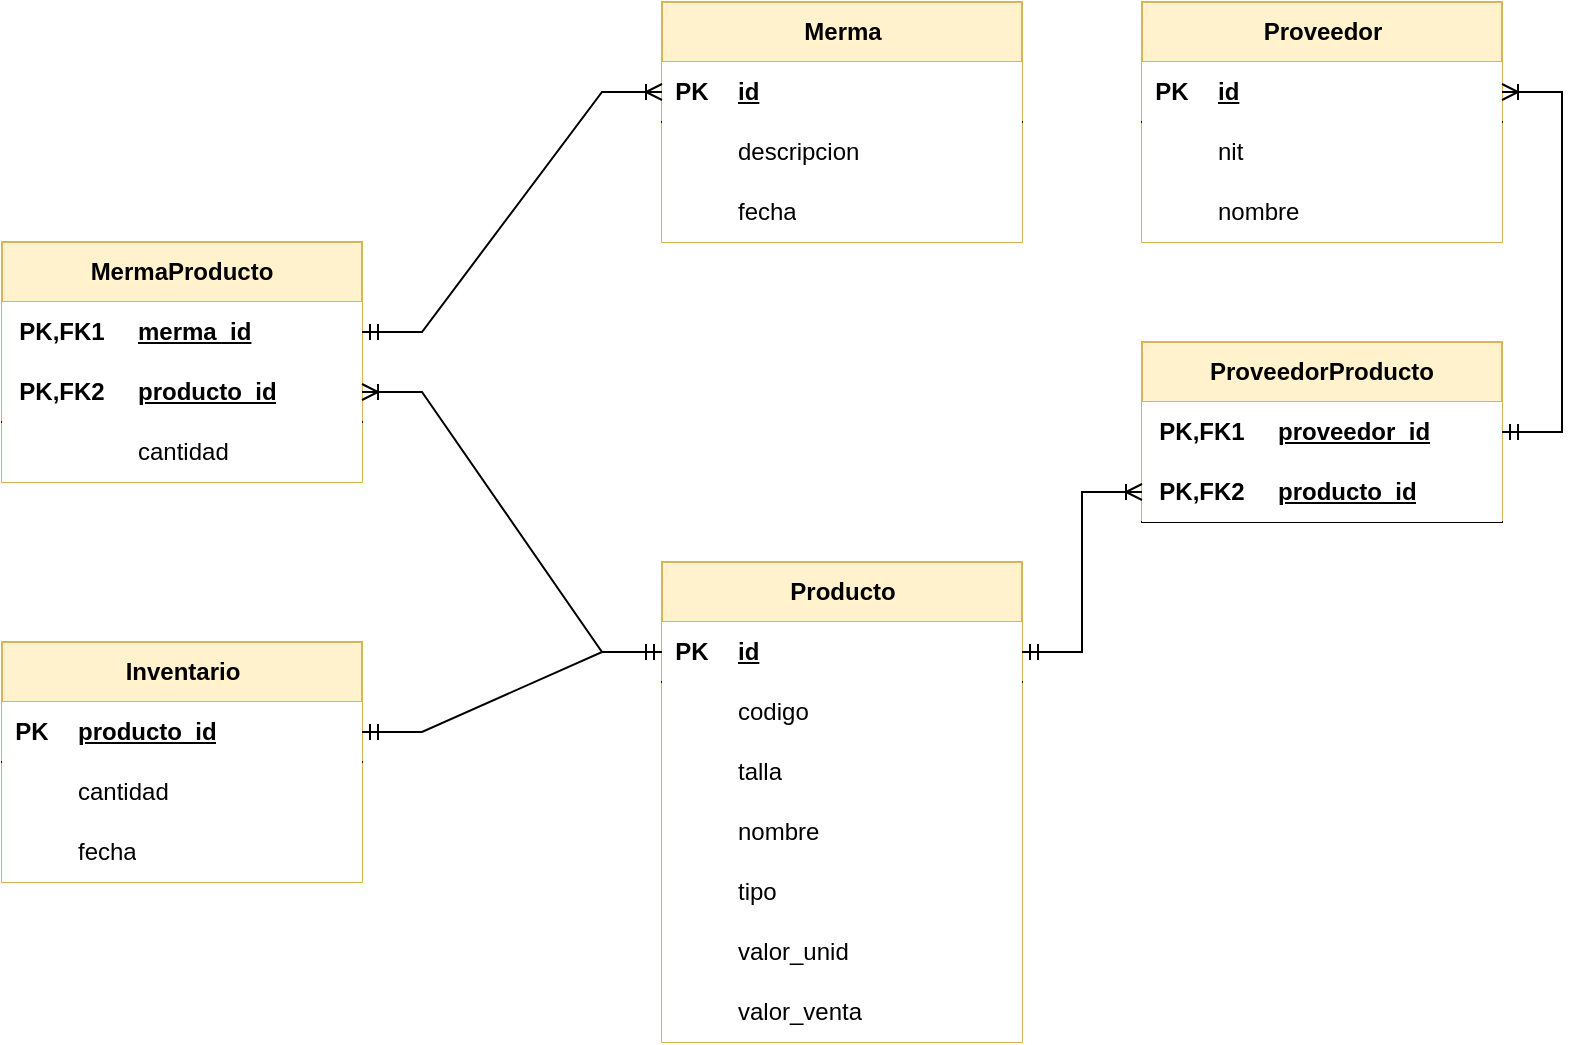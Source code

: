 <mxfile version="26.0.3">
  <diagram name="Página-1" id="vxmX7NE4gSivxzT51avz">
    <mxGraphModel dx="1434" dy="1855" grid="1" gridSize="10" guides="1" tooltips="1" connect="1" arrows="1" fold="1" page="1" pageScale="1" pageWidth="850" pageHeight="1100" math="0" shadow="0">
      <root>
        <mxCell id="0" />
        <mxCell id="1" parent="0" />
        <mxCell id="P5JV8251x4fvNTQ1_dsK-1" value="Producto" style="shape=table;startSize=30;container=1;collapsible=1;childLayout=tableLayout;fixedRows=1;rowLines=0;fontStyle=1;align=center;resizeLast=1;html=1;fillColor=#fff2cc;strokeColor=#d6b656;" parent="1" vertex="1">
          <mxGeometry x="1030" width="180" height="240" as="geometry" />
        </mxCell>
        <mxCell id="P5JV8251x4fvNTQ1_dsK-2" value="" style="shape=tableRow;horizontal=0;startSize=0;swimlaneHead=0;swimlaneBody=0;fillColor=none;collapsible=0;dropTarget=0;points=[[0,0.5],[1,0.5]];portConstraint=eastwest;top=0;left=0;right=0;bottom=1;" parent="P5JV8251x4fvNTQ1_dsK-1" vertex="1">
          <mxGeometry y="30" width="180" height="30" as="geometry" />
        </mxCell>
        <mxCell id="P5JV8251x4fvNTQ1_dsK-3" value="PK" style="shape=partialRectangle;connectable=0;fillColor=default;top=0;left=0;bottom=0;right=0;fontStyle=1;overflow=hidden;whiteSpace=wrap;html=1;" parent="P5JV8251x4fvNTQ1_dsK-2" vertex="1">
          <mxGeometry width="30" height="30" as="geometry">
            <mxRectangle width="30" height="30" as="alternateBounds" />
          </mxGeometry>
        </mxCell>
        <mxCell id="P5JV8251x4fvNTQ1_dsK-4" value="id" style="shape=partialRectangle;connectable=0;fillColor=default;top=0;left=0;bottom=0;right=0;align=left;spacingLeft=6;fontStyle=5;overflow=hidden;whiteSpace=wrap;html=1;" parent="P5JV8251x4fvNTQ1_dsK-2" vertex="1">
          <mxGeometry x="30" width="150" height="30" as="geometry">
            <mxRectangle width="150" height="30" as="alternateBounds" />
          </mxGeometry>
        </mxCell>
        <mxCell id="P5JV8251x4fvNTQ1_dsK-5" value="" style="shape=tableRow;horizontal=0;startSize=0;swimlaneHead=0;swimlaneBody=0;fillColor=none;collapsible=0;dropTarget=0;points=[[0,0.5],[1,0.5]];portConstraint=eastwest;top=0;left=0;right=0;bottom=0;" parent="P5JV8251x4fvNTQ1_dsK-1" vertex="1">
          <mxGeometry y="60" width="180" height="30" as="geometry" />
        </mxCell>
        <mxCell id="P5JV8251x4fvNTQ1_dsK-6" value="" style="shape=partialRectangle;connectable=0;fillColor=default;top=0;left=0;bottom=0;right=0;editable=1;overflow=hidden;whiteSpace=wrap;html=1;" parent="P5JV8251x4fvNTQ1_dsK-5" vertex="1">
          <mxGeometry width="30" height="30" as="geometry">
            <mxRectangle width="30" height="30" as="alternateBounds" />
          </mxGeometry>
        </mxCell>
        <mxCell id="P5JV8251x4fvNTQ1_dsK-7" value="codigo" style="shape=partialRectangle;connectable=0;fillColor=default;top=0;left=0;bottom=0;right=0;align=left;spacingLeft=6;overflow=hidden;whiteSpace=wrap;html=1;" parent="P5JV8251x4fvNTQ1_dsK-5" vertex="1">
          <mxGeometry x="30" width="150" height="30" as="geometry">
            <mxRectangle width="150" height="30" as="alternateBounds" />
          </mxGeometry>
        </mxCell>
        <mxCell id="l-X2hcCzfY5J-Wv9fi7Y-4" style="shape=tableRow;horizontal=0;startSize=0;swimlaneHead=0;swimlaneBody=0;fillColor=none;collapsible=0;dropTarget=0;points=[[0,0.5],[1,0.5]];portConstraint=eastwest;top=0;left=0;right=0;bottom=0;" vertex="1" parent="P5JV8251x4fvNTQ1_dsK-1">
          <mxGeometry y="90" width="180" height="30" as="geometry" />
        </mxCell>
        <mxCell id="l-X2hcCzfY5J-Wv9fi7Y-5" style="shape=partialRectangle;connectable=0;fillColor=default;top=0;left=0;bottom=0;right=0;editable=1;overflow=hidden;whiteSpace=wrap;html=1;" vertex="1" parent="l-X2hcCzfY5J-Wv9fi7Y-4">
          <mxGeometry width="30" height="30" as="geometry">
            <mxRectangle width="30" height="30" as="alternateBounds" />
          </mxGeometry>
        </mxCell>
        <mxCell id="l-X2hcCzfY5J-Wv9fi7Y-6" value="talla" style="shape=partialRectangle;connectable=0;fillColor=default;top=0;left=0;bottom=0;right=0;align=left;spacingLeft=6;overflow=hidden;whiteSpace=wrap;html=1;" vertex="1" parent="l-X2hcCzfY5J-Wv9fi7Y-4">
          <mxGeometry x="30" width="150" height="30" as="geometry">
            <mxRectangle width="150" height="30" as="alternateBounds" />
          </mxGeometry>
        </mxCell>
        <mxCell id="P5JV8251x4fvNTQ1_dsK-8" value="" style="shape=tableRow;horizontal=0;startSize=0;swimlaneHead=0;swimlaneBody=0;fillColor=none;collapsible=0;dropTarget=0;points=[[0,0.5],[1,0.5]];portConstraint=eastwest;top=0;left=0;right=0;bottom=0;" parent="P5JV8251x4fvNTQ1_dsK-1" vertex="1">
          <mxGeometry y="120" width="180" height="30" as="geometry" />
        </mxCell>
        <mxCell id="P5JV8251x4fvNTQ1_dsK-9" value="" style="shape=partialRectangle;connectable=0;fillColor=default;top=0;left=0;bottom=0;right=0;editable=1;overflow=hidden;whiteSpace=wrap;html=1;" parent="P5JV8251x4fvNTQ1_dsK-8" vertex="1">
          <mxGeometry width="30" height="30" as="geometry">
            <mxRectangle width="30" height="30" as="alternateBounds" />
          </mxGeometry>
        </mxCell>
        <mxCell id="P5JV8251x4fvNTQ1_dsK-10" value="nombre" style="shape=partialRectangle;connectable=0;fillColor=default;top=0;left=0;bottom=0;right=0;align=left;spacingLeft=6;overflow=hidden;whiteSpace=wrap;html=1;" parent="P5JV8251x4fvNTQ1_dsK-8" vertex="1">
          <mxGeometry x="30" width="150" height="30" as="geometry">
            <mxRectangle width="150" height="30" as="alternateBounds" />
          </mxGeometry>
        </mxCell>
        <mxCell id="P5JV8251x4fvNTQ1_dsK-11" value="" style="shape=tableRow;horizontal=0;startSize=0;swimlaneHead=0;swimlaneBody=0;fillColor=none;collapsible=0;dropTarget=0;points=[[0,0.5],[1,0.5]];portConstraint=eastwest;top=0;left=0;right=0;bottom=0;" parent="P5JV8251x4fvNTQ1_dsK-1" vertex="1">
          <mxGeometry y="150" width="180" height="30" as="geometry" />
        </mxCell>
        <mxCell id="P5JV8251x4fvNTQ1_dsK-12" value="" style="shape=partialRectangle;connectable=0;fillColor=default;top=0;left=0;bottom=0;right=0;editable=1;overflow=hidden;whiteSpace=wrap;html=1;" parent="P5JV8251x4fvNTQ1_dsK-11" vertex="1">
          <mxGeometry width="30" height="30" as="geometry">
            <mxRectangle width="30" height="30" as="alternateBounds" />
          </mxGeometry>
        </mxCell>
        <mxCell id="P5JV8251x4fvNTQ1_dsK-13" value="tipo" style="shape=partialRectangle;connectable=0;fillColor=default;top=0;left=0;bottom=0;right=0;align=left;spacingLeft=6;overflow=hidden;whiteSpace=wrap;html=1;" parent="P5JV8251x4fvNTQ1_dsK-11" vertex="1">
          <mxGeometry x="30" width="150" height="30" as="geometry">
            <mxRectangle width="150" height="30" as="alternateBounds" />
          </mxGeometry>
        </mxCell>
        <mxCell id="P5JV8251x4fvNTQ1_dsK-14" style="shape=tableRow;horizontal=0;startSize=0;swimlaneHead=0;swimlaneBody=0;fillColor=none;collapsible=0;dropTarget=0;points=[[0,0.5],[1,0.5]];portConstraint=eastwest;top=0;left=0;right=0;bottom=0;" parent="P5JV8251x4fvNTQ1_dsK-1" vertex="1">
          <mxGeometry y="180" width="180" height="30" as="geometry" />
        </mxCell>
        <mxCell id="P5JV8251x4fvNTQ1_dsK-15" style="shape=partialRectangle;connectable=0;fillColor=default;top=0;left=0;bottom=0;right=0;editable=1;overflow=hidden;whiteSpace=wrap;html=1;" parent="P5JV8251x4fvNTQ1_dsK-14" vertex="1">
          <mxGeometry width="30" height="30" as="geometry">
            <mxRectangle width="30" height="30" as="alternateBounds" />
          </mxGeometry>
        </mxCell>
        <mxCell id="P5JV8251x4fvNTQ1_dsK-16" value="valor_unid" style="shape=partialRectangle;connectable=0;fillColor=default;top=0;left=0;bottom=0;right=0;align=left;spacingLeft=6;overflow=hidden;whiteSpace=wrap;html=1;" parent="P5JV8251x4fvNTQ1_dsK-14" vertex="1">
          <mxGeometry x="30" width="150" height="30" as="geometry">
            <mxRectangle width="150" height="30" as="alternateBounds" />
          </mxGeometry>
        </mxCell>
        <mxCell id="P5JV8251x4fvNTQ1_dsK-17" style="shape=tableRow;horizontal=0;startSize=0;swimlaneHead=0;swimlaneBody=0;fillColor=none;collapsible=0;dropTarget=0;points=[[0,0.5],[1,0.5]];portConstraint=eastwest;top=0;left=0;right=0;bottom=0;" parent="P5JV8251x4fvNTQ1_dsK-1" vertex="1">
          <mxGeometry y="210" width="180" height="30" as="geometry" />
        </mxCell>
        <mxCell id="P5JV8251x4fvNTQ1_dsK-18" style="shape=partialRectangle;connectable=0;fillColor=default;top=0;left=0;bottom=0;right=0;editable=1;overflow=hidden;whiteSpace=wrap;html=1;" parent="P5JV8251x4fvNTQ1_dsK-17" vertex="1">
          <mxGeometry width="30" height="30" as="geometry">
            <mxRectangle width="30" height="30" as="alternateBounds" />
          </mxGeometry>
        </mxCell>
        <mxCell id="P5JV8251x4fvNTQ1_dsK-19" value="valor_venta" style="shape=partialRectangle;connectable=0;fillColor=default;top=0;left=0;bottom=0;right=0;align=left;spacingLeft=6;overflow=hidden;whiteSpace=wrap;html=1;" parent="P5JV8251x4fvNTQ1_dsK-17" vertex="1">
          <mxGeometry x="30" width="150" height="30" as="geometry">
            <mxRectangle width="150" height="30" as="alternateBounds" />
          </mxGeometry>
        </mxCell>
        <mxCell id="P5JV8251x4fvNTQ1_dsK-20" value="Proveedor" style="shape=table;startSize=30;container=1;collapsible=1;childLayout=tableLayout;fixedRows=1;rowLines=0;fontStyle=1;align=center;resizeLast=1;html=1;fillColor=#fff2cc;strokeColor=#d6b656;" parent="1" vertex="1">
          <mxGeometry x="1270" y="-280" width="180" height="120" as="geometry" />
        </mxCell>
        <mxCell id="P5JV8251x4fvNTQ1_dsK-21" value="" style="shape=tableRow;horizontal=0;startSize=0;swimlaneHead=0;swimlaneBody=0;fillColor=none;collapsible=0;dropTarget=0;points=[[0,0.5],[1,0.5]];portConstraint=eastwest;top=0;left=0;right=0;bottom=1;" parent="P5JV8251x4fvNTQ1_dsK-20" vertex="1">
          <mxGeometry y="30" width="180" height="30" as="geometry" />
        </mxCell>
        <mxCell id="P5JV8251x4fvNTQ1_dsK-22" value="PK" style="shape=partialRectangle;connectable=0;top=0;left=0;bottom=0;right=0;fontStyle=1;overflow=hidden;whiteSpace=wrap;html=1;" parent="P5JV8251x4fvNTQ1_dsK-21" vertex="1">
          <mxGeometry width="30" height="30" as="geometry">
            <mxRectangle width="30" height="30" as="alternateBounds" />
          </mxGeometry>
        </mxCell>
        <mxCell id="P5JV8251x4fvNTQ1_dsK-23" value="id" style="shape=partialRectangle;connectable=0;top=0;left=0;bottom=0;right=0;align=left;spacingLeft=6;fontStyle=5;overflow=hidden;whiteSpace=wrap;html=1;" parent="P5JV8251x4fvNTQ1_dsK-21" vertex="1">
          <mxGeometry x="30" width="150" height="30" as="geometry">
            <mxRectangle width="150" height="30" as="alternateBounds" />
          </mxGeometry>
        </mxCell>
        <mxCell id="P5JV8251x4fvNTQ1_dsK-24" value="" style="shape=tableRow;horizontal=0;startSize=0;swimlaneHead=0;swimlaneBody=0;fillColor=none;collapsible=0;dropTarget=0;points=[[0,0.5],[1,0.5]];portConstraint=eastwest;top=0;left=0;right=0;bottom=0;" parent="P5JV8251x4fvNTQ1_dsK-20" vertex="1">
          <mxGeometry y="60" width="180" height="30" as="geometry" />
        </mxCell>
        <mxCell id="P5JV8251x4fvNTQ1_dsK-25" value="" style="shape=partialRectangle;connectable=0;top=0;left=0;bottom=0;right=0;editable=1;overflow=hidden;whiteSpace=wrap;html=1;" parent="P5JV8251x4fvNTQ1_dsK-24" vertex="1">
          <mxGeometry width="30" height="30" as="geometry">
            <mxRectangle width="30" height="30" as="alternateBounds" />
          </mxGeometry>
        </mxCell>
        <mxCell id="P5JV8251x4fvNTQ1_dsK-26" value="nit" style="shape=partialRectangle;connectable=0;top=0;left=0;bottom=0;right=0;align=left;spacingLeft=6;overflow=hidden;whiteSpace=wrap;html=1;" parent="P5JV8251x4fvNTQ1_dsK-24" vertex="1">
          <mxGeometry x="30" width="150" height="30" as="geometry">
            <mxRectangle width="150" height="30" as="alternateBounds" />
          </mxGeometry>
        </mxCell>
        <mxCell id="P5JV8251x4fvNTQ1_dsK-27" value="" style="shape=tableRow;horizontal=0;startSize=0;swimlaneHead=0;swimlaneBody=0;fillColor=none;collapsible=0;dropTarget=0;points=[[0,0.5],[1,0.5]];portConstraint=eastwest;top=0;left=0;right=0;bottom=0;" parent="P5JV8251x4fvNTQ1_dsK-20" vertex="1">
          <mxGeometry y="90" width="180" height="30" as="geometry" />
        </mxCell>
        <mxCell id="P5JV8251x4fvNTQ1_dsK-28" value="" style="shape=partialRectangle;connectable=0;top=0;left=0;bottom=0;right=0;editable=1;overflow=hidden;whiteSpace=wrap;html=1;" parent="P5JV8251x4fvNTQ1_dsK-27" vertex="1">
          <mxGeometry width="30" height="30" as="geometry">
            <mxRectangle width="30" height="30" as="alternateBounds" />
          </mxGeometry>
        </mxCell>
        <mxCell id="P5JV8251x4fvNTQ1_dsK-29" value="nombre" style="shape=partialRectangle;connectable=0;top=0;left=0;bottom=0;right=0;align=left;spacingLeft=6;overflow=hidden;whiteSpace=wrap;html=1;" parent="P5JV8251x4fvNTQ1_dsK-27" vertex="1">
          <mxGeometry x="30" width="150" height="30" as="geometry">
            <mxRectangle width="150" height="30" as="alternateBounds" />
          </mxGeometry>
        </mxCell>
        <mxCell id="P5JV8251x4fvNTQ1_dsK-46" value="&lt;span style=&quot;text-wrap-mode: nowrap;&quot;&gt;ProveedorProducto&lt;/span&gt;" style="shape=table;startSize=30;container=1;collapsible=1;childLayout=tableLayout;fixedRows=1;rowLines=0;fontStyle=1;align=center;resizeLast=1;html=1;whiteSpace=wrap;fillColor=#fff2cc;strokeColor=#d6b656;" parent="1" vertex="1">
          <mxGeometry x="1270" y="-110" width="180" height="90" as="geometry" />
        </mxCell>
        <mxCell id="P5JV8251x4fvNTQ1_dsK-47" value="" style="shape=tableRow;horizontal=0;startSize=0;swimlaneHead=0;swimlaneBody=0;fillColor=none;collapsible=0;dropTarget=0;points=[[0,0.5],[1,0.5]];portConstraint=eastwest;top=0;left=0;right=0;bottom=0;html=1;" parent="P5JV8251x4fvNTQ1_dsK-46" vertex="1">
          <mxGeometry y="30" width="180" height="30" as="geometry" />
        </mxCell>
        <mxCell id="P5JV8251x4fvNTQ1_dsK-48" value="PK,FK1" style="shape=partialRectangle;connectable=0;top=0;left=0;bottom=0;right=0;fontStyle=1;overflow=hidden;html=1;whiteSpace=wrap;" parent="P5JV8251x4fvNTQ1_dsK-47" vertex="1">
          <mxGeometry width="60" height="30" as="geometry">
            <mxRectangle width="60" height="30" as="alternateBounds" />
          </mxGeometry>
        </mxCell>
        <mxCell id="P5JV8251x4fvNTQ1_dsK-49" value="proveedor_id" style="shape=partialRectangle;connectable=0;top=0;left=0;bottom=0;right=0;align=left;spacingLeft=6;fontStyle=5;overflow=hidden;html=1;whiteSpace=wrap;" parent="P5JV8251x4fvNTQ1_dsK-47" vertex="1">
          <mxGeometry x="60" width="120" height="30" as="geometry">
            <mxRectangle width="120" height="30" as="alternateBounds" />
          </mxGeometry>
        </mxCell>
        <mxCell id="P5JV8251x4fvNTQ1_dsK-50" value="" style="shape=tableRow;horizontal=0;startSize=0;swimlaneHead=0;swimlaneBody=0;fillColor=none;collapsible=0;dropTarget=0;points=[[0,0.5],[1,0.5]];portConstraint=eastwest;top=0;left=0;right=0;bottom=1;html=1;" parent="P5JV8251x4fvNTQ1_dsK-46" vertex="1">
          <mxGeometry y="60" width="180" height="30" as="geometry" />
        </mxCell>
        <mxCell id="P5JV8251x4fvNTQ1_dsK-51" value="PK,FK2" style="shape=partialRectangle;connectable=0;top=0;left=0;bottom=0;right=0;fontStyle=1;overflow=hidden;html=1;whiteSpace=wrap;" parent="P5JV8251x4fvNTQ1_dsK-50" vertex="1">
          <mxGeometry width="60" height="30" as="geometry">
            <mxRectangle width="60" height="30" as="alternateBounds" />
          </mxGeometry>
        </mxCell>
        <mxCell id="P5JV8251x4fvNTQ1_dsK-52" value="producto_id" style="shape=partialRectangle;connectable=0;top=0;left=0;bottom=0;right=0;align=left;spacingLeft=6;fontStyle=5;overflow=hidden;html=1;whiteSpace=wrap;" parent="P5JV8251x4fvNTQ1_dsK-50" vertex="1">
          <mxGeometry x="60" width="120" height="30" as="geometry">
            <mxRectangle width="120" height="30" as="alternateBounds" />
          </mxGeometry>
        </mxCell>
        <mxCell id="P5JV8251x4fvNTQ1_dsK-59" value="Merma" style="shape=table;startSize=30;container=1;collapsible=1;childLayout=tableLayout;fixedRows=1;rowLines=0;fontStyle=1;align=center;resizeLast=1;html=1;fillColor=#fff2cc;strokeColor=#d6b656;" parent="1" vertex="1">
          <mxGeometry x="1030" y="-280" width="180" height="120" as="geometry" />
        </mxCell>
        <mxCell id="P5JV8251x4fvNTQ1_dsK-60" value="" style="shape=tableRow;horizontal=0;startSize=0;swimlaneHead=0;swimlaneBody=0;fillColor=none;collapsible=0;dropTarget=0;points=[[0,0.5],[1,0.5]];portConstraint=eastwest;top=0;left=0;right=0;bottom=1;" parent="P5JV8251x4fvNTQ1_dsK-59" vertex="1">
          <mxGeometry y="30" width="180" height="30" as="geometry" />
        </mxCell>
        <mxCell id="P5JV8251x4fvNTQ1_dsK-61" value="PK" style="shape=partialRectangle;connectable=0;top=0;left=0;bottom=0;right=0;fontStyle=1;overflow=hidden;whiteSpace=wrap;html=1;" parent="P5JV8251x4fvNTQ1_dsK-60" vertex="1">
          <mxGeometry width="30" height="30" as="geometry">
            <mxRectangle width="30" height="30" as="alternateBounds" />
          </mxGeometry>
        </mxCell>
        <mxCell id="P5JV8251x4fvNTQ1_dsK-62" value="id" style="shape=partialRectangle;connectable=0;top=0;left=0;bottom=0;right=0;align=left;spacingLeft=6;fontStyle=5;overflow=hidden;whiteSpace=wrap;html=1;" parent="P5JV8251x4fvNTQ1_dsK-60" vertex="1">
          <mxGeometry x="30" width="150" height="30" as="geometry">
            <mxRectangle width="150" height="30" as="alternateBounds" />
          </mxGeometry>
        </mxCell>
        <mxCell id="P5JV8251x4fvNTQ1_dsK-66" value="" style="shape=tableRow;horizontal=0;startSize=0;swimlaneHead=0;swimlaneBody=0;fillColor=none;collapsible=0;dropTarget=0;points=[[0,0.5],[1,0.5]];portConstraint=eastwest;top=0;left=0;right=0;bottom=0;" parent="P5JV8251x4fvNTQ1_dsK-59" vertex="1">
          <mxGeometry y="60" width="180" height="30" as="geometry" />
        </mxCell>
        <mxCell id="P5JV8251x4fvNTQ1_dsK-67" value="" style="shape=partialRectangle;connectable=0;top=0;left=0;bottom=0;right=0;editable=1;overflow=hidden;whiteSpace=wrap;html=1;" parent="P5JV8251x4fvNTQ1_dsK-66" vertex="1">
          <mxGeometry width="30" height="30" as="geometry">
            <mxRectangle width="30" height="30" as="alternateBounds" />
          </mxGeometry>
        </mxCell>
        <mxCell id="P5JV8251x4fvNTQ1_dsK-68" value="descripcion" style="shape=partialRectangle;connectable=0;top=0;left=0;bottom=0;right=0;align=left;spacingLeft=6;overflow=hidden;whiteSpace=wrap;html=1;" parent="P5JV8251x4fvNTQ1_dsK-66" vertex="1">
          <mxGeometry x="30" width="150" height="30" as="geometry">
            <mxRectangle width="150" height="30" as="alternateBounds" />
          </mxGeometry>
        </mxCell>
        <mxCell id="P5JV8251x4fvNTQ1_dsK-72" style="shape=tableRow;horizontal=0;startSize=0;swimlaneHead=0;swimlaneBody=0;fillColor=none;collapsible=0;dropTarget=0;points=[[0,0.5],[1,0.5]];portConstraint=eastwest;top=0;left=0;right=0;bottom=0;" parent="P5JV8251x4fvNTQ1_dsK-59" vertex="1">
          <mxGeometry y="90" width="180" height="30" as="geometry" />
        </mxCell>
        <mxCell id="P5JV8251x4fvNTQ1_dsK-73" style="shape=partialRectangle;connectable=0;top=0;left=0;bottom=0;right=0;editable=1;overflow=hidden;whiteSpace=wrap;html=1;" parent="P5JV8251x4fvNTQ1_dsK-72" vertex="1">
          <mxGeometry width="30" height="30" as="geometry">
            <mxRectangle width="30" height="30" as="alternateBounds" />
          </mxGeometry>
        </mxCell>
        <mxCell id="P5JV8251x4fvNTQ1_dsK-74" value="fecha" style="shape=partialRectangle;connectable=0;top=0;left=0;bottom=0;right=0;align=left;spacingLeft=6;overflow=hidden;whiteSpace=wrap;html=1;" parent="P5JV8251x4fvNTQ1_dsK-72" vertex="1">
          <mxGeometry x="30" width="150" height="30" as="geometry">
            <mxRectangle width="150" height="30" as="alternateBounds" />
          </mxGeometry>
        </mxCell>
        <mxCell id="P5JV8251x4fvNTQ1_dsK-75" value="MermaProducto" style="shape=table;startSize=30;container=1;collapsible=1;childLayout=tableLayout;fixedRows=1;rowLines=0;fontStyle=1;align=center;resizeLast=1;html=1;whiteSpace=wrap;fillColor=#fff2cc;strokeColor=#d6b656;" parent="1" vertex="1">
          <mxGeometry x="700" y="-160" width="180" height="120" as="geometry" />
        </mxCell>
        <mxCell id="P5JV8251x4fvNTQ1_dsK-76" value="" style="shape=tableRow;horizontal=0;startSize=0;swimlaneHead=0;swimlaneBody=0;fillColor=none;collapsible=0;dropTarget=0;points=[[0,0.5],[1,0.5]];portConstraint=eastwest;top=0;left=0;right=0;bottom=0;html=1;" parent="P5JV8251x4fvNTQ1_dsK-75" vertex="1">
          <mxGeometry y="30" width="180" height="30" as="geometry" />
        </mxCell>
        <mxCell id="P5JV8251x4fvNTQ1_dsK-77" value="PK,FK1" style="shape=partialRectangle;connectable=0;top=0;left=0;bottom=0;right=0;fontStyle=1;overflow=hidden;html=1;whiteSpace=wrap;" parent="P5JV8251x4fvNTQ1_dsK-76" vertex="1">
          <mxGeometry width="60" height="30" as="geometry">
            <mxRectangle width="60" height="30" as="alternateBounds" />
          </mxGeometry>
        </mxCell>
        <mxCell id="P5JV8251x4fvNTQ1_dsK-78" value="merma_id" style="shape=partialRectangle;connectable=0;top=0;left=0;bottom=0;right=0;align=left;spacingLeft=6;fontStyle=5;overflow=hidden;html=1;whiteSpace=wrap;" parent="P5JV8251x4fvNTQ1_dsK-76" vertex="1">
          <mxGeometry x="60" width="120" height="30" as="geometry">
            <mxRectangle width="120" height="30" as="alternateBounds" />
          </mxGeometry>
        </mxCell>
        <mxCell id="P5JV8251x4fvNTQ1_dsK-79" value="" style="shape=tableRow;horizontal=0;startSize=0;swimlaneHead=0;swimlaneBody=0;fillColor=none;collapsible=0;dropTarget=0;points=[[0,0.5],[1,0.5]];portConstraint=eastwest;top=0;left=0;right=0;bottom=1;html=1;" parent="P5JV8251x4fvNTQ1_dsK-75" vertex="1">
          <mxGeometry y="60" width="180" height="30" as="geometry" />
        </mxCell>
        <mxCell id="P5JV8251x4fvNTQ1_dsK-80" value="PK,FK2" style="shape=partialRectangle;connectable=0;top=0;left=0;bottom=0;right=0;fontStyle=1;overflow=hidden;html=1;whiteSpace=wrap;" parent="P5JV8251x4fvNTQ1_dsK-79" vertex="1">
          <mxGeometry width="60" height="30" as="geometry">
            <mxRectangle width="60" height="30" as="alternateBounds" />
          </mxGeometry>
        </mxCell>
        <mxCell id="P5JV8251x4fvNTQ1_dsK-81" value="producto_id" style="shape=partialRectangle;connectable=0;top=0;left=0;bottom=0;right=0;align=left;spacingLeft=6;fontStyle=5;overflow=hidden;html=1;whiteSpace=wrap;" parent="P5JV8251x4fvNTQ1_dsK-79" vertex="1">
          <mxGeometry x="60" width="120" height="30" as="geometry">
            <mxRectangle width="120" height="30" as="alternateBounds" />
          </mxGeometry>
        </mxCell>
        <mxCell id="P5JV8251x4fvNTQ1_dsK-82" value="" style="shape=tableRow;horizontal=0;startSize=0;swimlaneHead=0;swimlaneBody=0;fillColor=none;collapsible=0;dropTarget=0;points=[[0,0.5],[1,0.5]];portConstraint=eastwest;top=0;left=0;right=0;bottom=0;html=1;" parent="P5JV8251x4fvNTQ1_dsK-75" vertex="1">
          <mxGeometry y="90" width="180" height="30" as="geometry" />
        </mxCell>
        <mxCell id="P5JV8251x4fvNTQ1_dsK-83" value="" style="shape=partialRectangle;connectable=0;top=0;left=0;bottom=0;right=0;editable=1;overflow=hidden;html=1;whiteSpace=wrap;" parent="P5JV8251x4fvNTQ1_dsK-82" vertex="1">
          <mxGeometry width="60" height="30" as="geometry">
            <mxRectangle width="60" height="30" as="alternateBounds" />
          </mxGeometry>
        </mxCell>
        <mxCell id="P5JV8251x4fvNTQ1_dsK-84" value="cantidad" style="shape=partialRectangle;connectable=0;top=0;left=0;bottom=0;right=0;align=left;spacingLeft=6;overflow=hidden;html=1;whiteSpace=wrap;" parent="P5JV8251x4fvNTQ1_dsK-82" vertex="1">
          <mxGeometry x="60" width="120" height="30" as="geometry">
            <mxRectangle width="120" height="30" as="alternateBounds" />
          </mxGeometry>
        </mxCell>
        <mxCell id="P5JV8251x4fvNTQ1_dsK-88" value="Inventario" style="shape=table;startSize=30;container=1;collapsible=1;childLayout=tableLayout;fixedRows=1;rowLines=0;fontStyle=1;align=center;resizeLast=1;html=1;fillColor=#fff2cc;strokeColor=#d6b656;" parent="1" vertex="1">
          <mxGeometry x="700" y="40" width="180" height="120" as="geometry" />
        </mxCell>
        <mxCell id="P5JV8251x4fvNTQ1_dsK-89" value="" style="shape=tableRow;horizontal=0;startSize=0;swimlaneHead=0;swimlaneBody=0;fillColor=none;collapsible=0;dropTarget=0;points=[[0,0.5],[1,0.5]];portConstraint=eastwest;top=0;left=0;right=0;bottom=1;" parent="P5JV8251x4fvNTQ1_dsK-88" vertex="1">
          <mxGeometry y="30" width="180" height="30" as="geometry" />
        </mxCell>
        <mxCell id="P5JV8251x4fvNTQ1_dsK-90" value="PK" style="shape=partialRectangle;connectable=0;fillColor=default;top=0;left=0;bottom=0;right=0;fontStyle=1;overflow=hidden;whiteSpace=wrap;html=1;" parent="P5JV8251x4fvNTQ1_dsK-89" vertex="1">
          <mxGeometry width="30" height="30" as="geometry">
            <mxRectangle width="30" height="30" as="alternateBounds" />
          </mxGeometry>
        </mxCell>
        <mxCell id="P5JV8251x4fvNTQ1_dsK-91" value="producto_id" style="shape=partialRectangle;connectable=0;top=0;left=0;bottom=0;right=0;align=left;spacingLeft=6;fontStyle=5;overflow=hidden;whiteSpace=wrap;html=1;" parent="P5JV8251x4fvNTQ1_dsK-89" vertex="1">
          <mxGeometry x="30" width="150" height="30" as="geometry">
            <mxRectangle width="150" height="30" as="alternateBounds" />
          </mxGeometry>
        </mxCell>
        <mxCell id="P5JV8251x4fvNTQ1_dsK-95" value="" style="shape=tableRow;horizontal=0;startSize=0;swimlaneHead=0;swimlaneBody=0;fillColor=none;collapsible=0;dropTarget=0;points=[[0,0.5],[1,0.5]];portConstraint=eastwest;top=0;left=0;right=0;bottom=0;" parent="P5JV8251x4fvNTQ1_dsK-88" vertex="1">
          <mxGeometry y="60" width="180" height="30" as="geometry" />
        </mxCell>
        <mxCell id="P5JV8251x4fvNTQ1_dsK-96" value="" style="shape=partialRectangle;connectable=0;fillColor=default;top=0;left=0;bottom=0;right=0;editable=1;overflow=hidden;whiteSpace=wrap;html=1;" parent="P5JV8251x4fvNTQ1_dsK-95" vertex="1">
          <mxGeometry width="30" height="30" as="geometry">
            <mxRectangle width="30" height="30" as="alternateBounds" />
          </mxGeometry>
        </mxCell>
        <mxCell id="P5JV8251x4fvNTQ1_dsK-97" value="cantidad" style="shape=partialRectangle;connectable=0;fillColor=default;top=0;left=0;bottom=0;right=0;align=left;spacingLeft=6;overflow=hidden;whiteSpace=wrap;html=1;" parent="P5JV8251x4fvNTQ1_dsK-95" vertex="1">
          <mxGeometry x="30" width="150" height="30" as="geometry">
            <mxRectangle width="150" height="30" as="alternateBounds" />
          </mxGeometry>
        </mxCell>
        <mxCell id="P5JV8251x4fvNTQ1_dsK-98" value="" style="shape=tableRow;horizontal=0;startSize=0;swimlaneHead=0;swimlaneBody=0;fillColor=none;collapsible=0;dropTarget=0;points=[[0,0.5],[1,0.5]];portConstraint=eastwest;top=0;left=0;right=0;bottom=0;" parent="P5JV8251x4fvNTQ1_dsK-88" vertex="1">
          <mxGeometry y="90" width="180" height="30" as="geometry" />
        </mxCell>
        <mxCell id="P5JV8251x4fvNTQ1_dsK-99" value="" style="shape=partialRectangle;connectable=0;fillColor=default;top=0;left=0;bottom=0;right=0;editable=1;overflow=hidden;whiteSpace=wrap;html=1;" parent="P5JV8251x4fvNTQ1_dsK-98" vertex="1">
          <mxGeometry width="30" height="30" as="geometry">
            <mxRectangle width="30" height="30" as="alternateBounds" />
          </mxGeometry>
        </mxCell>
        <mxCell id="P5JV8251x4fvNTQ1_dsK-100" value="fecha" style="shape=partialRectangle;connectable=0;fillColor=default;top=0;left=0;bottom=0;right=0;align=left;spacingLeft=6;overflow=hidden;whiteSpace=wrap;html=1;" parent="P5JV8251x4fvNTQ1_dsK-98" vertex="1">
          <mxGeometry x="30" width="150" height="30" as="geometry">
            <mxRectangle width="150" height="30" as="alternateBounds" />
          </mxGeometry>
        </mxCell>
        <mxCell id="P5JV8251x4fvNTQ1_dsK-101" value="" style="edgeStyle=entityRelationEdgeStyle;fontSize=12;html=1;endArrow=ERmandOne;startArrow=ERmandOne;rounded=0;entryX=0;entryY=0.5;entryDx=0;entryDy=0;" parent="1" source="P5JV8251x4fvNTQ1_dsK-89" target="P5JV8251x4fvNTQ1_dsK-2" edge="1">
          <mxGeometry width="100" height="100" relative="1" as="geometry">
            <mxPoint x="470" y="450" as="sourcePoint" />
            <mxPoint x="570" y="350" as="targetPoint" />
            <Array as="points">
              <mxPoint x="730" y="260" />
            </Array>
          </mxGeometry>
        </mxCell>
        <mxCell id="P5JV8251x4fvNTQ1_dsK-103" value="" style="edgeStyle=entityRelationEdgeStyle;fontSize=12;html=1;endArrow=ERoneToMany;startArrow=ERmandOne;rounded=0;exitX=1;exitY=0.5;exitDx=0;exitDy=0;" parent="1" source="P5JV8251x4fvNTQ1_dsK-76" target="P5JV8251x4fvNTQ1_dsK-60" edge="1">
          <mxGeometry width="100" height="100" relative="1" as="geometry">
            <mxPoint x="790" y="-190" as="sourcePoint" />
            <mxPoint x="890" y="-290" as="targetPoint" />
          </mxGeometry>
        </mxCell>
        <mxCell id="P5JV8251x4fvNTQ1_dsK-104" value="" style="edgeStyle=entityRelationEdgeStyle;fontSize=12;html=1;endArrow=ERoneToMany;startArrow=ERmandOne;rounded=0;entryX=1;entryY=0.5;entryDx=0;entryDy=0;exitX=0;exitY=0.5;exitDx=0;exitDy=0;" parent="1" source="P5JV8251x4fvNTQ1_dsK-2" target="P5JV8251x4fvNTQ1_dsK-79" edge="1">
          <mxGeometry width="100" height="100" relative="1" as="geometry">
            <mxPoint x="570" y="-220" as="sourcePoint" />
            <mxPoint x="670" y="-320" as="targetPoint" />
          </mxGeometry>
        </mxCell>
        <mxCell id="P5JV8251x4fvNTQ1_dsK-105" value="" style="edgeStyle=entityRelationEdgeStyle;fontSize=12;html=1;endArrow=ERoneToMany;startArrow=ERmandOne;rounded=0;entryX=0;entryY=0.5;entryDx=0;entryDy=0;exitX=1;exitY=0.5;exitDx=0;exitDy=0;" parent="1" source="P5JV8251x4fvNTQ1_dsK-2" target="P5JV8251x4fvNTQ1_dsK-50" edge="1">
          <mxGeometry width="100" height="100" relative="1" as="geometry">
            <mxPoint x="1290" y="250" as="sourcePoint" />
            <mxPoint x="1390" y="150" as="targetPoint" />
          </mxGeometry>
        </mxCell>
        <mxCell id="P5JV8251x4fvNTQ1_dsK-106" value="" style="edgeStyle=entityRelationEdgeStyle;fontSize=12;html=1;endArrow=ERoneToMany;startArrow=ERmandOne;rounded=0;entryX=1;entryY=0.5;entryDx=0;entryDy=0;exitX=1;exitY=0.5;exitDx=0;exitDy=0;" parent="1" source="P5JV8251x4fvNTQ1_dsK-47" target="P5JV8251x4fvNTQ1_dsK-21" edge="1">
          <mxGeometry width="100" height="100" relative="1" as="geometry">
            <mxPoint x="1420" y="150" as="sourcePoint" />
            <mxPoint x="1520" y="50" as="targetPoint" />
            <Array as="points">
              <mxPoint x="1490" y="-180" />
            </Array>
          </mxGeometry>
        </mxCell>
      </root>
    </mxGraphModel>
  </diagram>
</mxfile>
